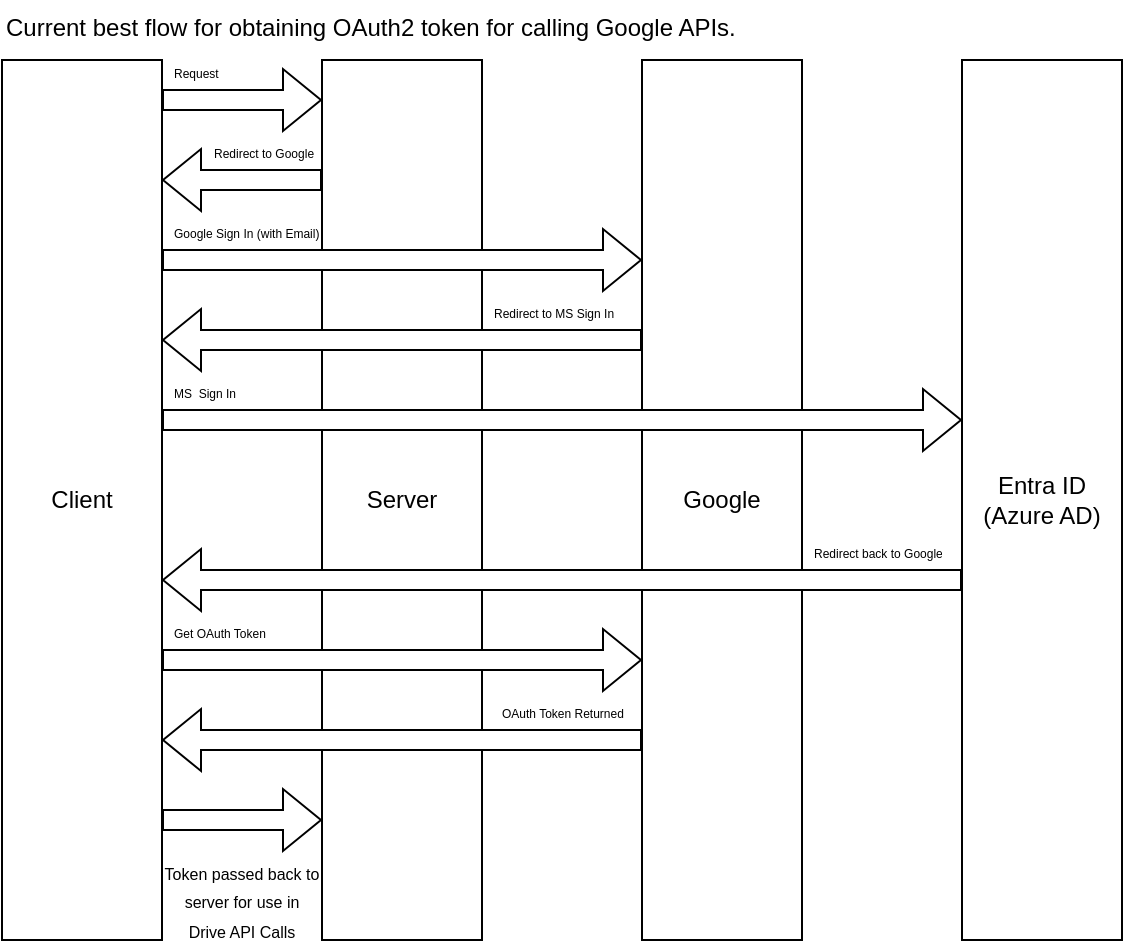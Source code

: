 <mxfile>
    <diagram name="Page-1" id="uVApmaPjzZhsXhgRBKTE">
        <mxGraphModel dx="789" dy="543" grid="0" gridSize="10" guides="1" tooltips="1" connect="1" arrows="1" fold="1" page="1" pageScale="1" pageWidth="827" pageHeight="1169" math="0" shadow="0">
            <root>
                <mxCell id="0"/>
                <mxCell id="1" parent="0"/>
                <mxCell id="ya3n5F7Co5tdoJT3sJoZ-3" value="Client" style="rounded=0;whiteSpace=wrap;html=1;" parent="1" vertex="1">
                    <mxGeometry x="80" y="80" width="80" height="440" as="geometry"/>
                </mxCell>
                <mxCell id="ya3n5F7Co5tdoJT3sJoZ-4" value="Server" style="rounded=0;whiteSpace=wrap;html=1;" parent="1" vertex="1">
                    <mxGeometry x="240" y="80" width="80" height="440" as="geometry"/>
                </mxCell>
                <mxCell id="ya3n5F7Co5tdoJT3sJoZ-5" value="Google" style="rounded=0;whiteSpace=wrap;html=1;" parent="1" vertex="1">
                    <mxGeometry x="400" y="80" width="80" height="440" as="geometry"/>
                </mxCell>
                <mxCell id="ya3n5F7Co5tdoJT3sJoZ-6" value="Entra ID&lt;br&gt;(Azure AD)" style="rounded=0;whiteSpace=wrap;html=1;" parent="1" vertex="1">
                    <mxGeometry x="560" y="80" width="80" height="440" as="geometry"/>
                </mxCell>
                <mxCell id="ya3n5F7Co5tdoJT3sJoZ-7" value="" style="shape=flexArrow;endArrow=classic;html=1;rounded=0;fillColor=default;" parent="1" edge="1">
                    <mxGeometry width="50" height="50" relative="1" as="geometry">
                        <mxPoint x="160" y="100" as="sourcePoint"/>
                        <mxPoint x="240" y="100" as="targetPoint"/>
                    </mxGeometry>
                </mxCell>
                <mxCell id="ya3n5F7Co5tdoJT3sJoZ-9" value="" style="shape=flexArrow;endArrow=classic;html=1;rounded=0;fillColor=default;" parent="1" edge="1">
                    <mxGeometry width="50" height="50" relative="1" as="geometry">
                        <mxPoint x="240" y="140" as="sourcePoint"/>
                        <mxPoint x="160" y="140" as="targetPoint"/>
                    </mxGeometry>
                </mxCell>
                <mxCell id="ya3n5F7Co5tdoJT3sJoZ-10" value="&lt;font style=&quot;font-size: 6px;&quot;&gt;Redirect to Google&lt;/font&gt;" style="text;strokeColor=none;fillColor=none;align=left;verticalAlign=middle;spacingLeft=4;spacingRight=4;overflow=hidden;points=[[0,0.5],[1,0.5]];portConstraint=eastwest;rotatable=0;whiteSpace=wrap;html=1;" parent="1" vertex="1">
                    <mxGeometry x="180" y="110" width="80" height="30" as="geometry"/>
                </mxCell>
                <mxCell id="ya3n5F7Co5tdoJT3sJoZ-13" value="&lt;font style=&quot;font-size: 6px;&quot;&gt;Request&amp;nbsp;&lt;/font&gt;" style="text;strokeColor=none;fillColor=none;align=left;verticalAlign=middle;spacingLeft=4;spacingRight=4;overflow=hidden;points=[[0,0.5],[1,0.5]];portConstraint=eastwest;rotatable=0;whiteSpace=wrap;html=1;" parent="1" vertex="1">
                    <mxGeometry x="160" y="70" width="80" height="30" as="geometry"/>
                </mxCell>
                <mxCell id="ya3n5F7Co5tdoJT3sJoZ-14" value="" style="shape=flexArrow;endArrow=classic;html=1;rounded=0;fillColor=default;" parent="1" edge="1">
                    <mxGeometry width="50" height="50" relative="1" as="geometry">
                        <mxPoint x="160" y="180" as="sourcePoint"/>
                        <mxPoint x="400" y="180" as="targetPoint"/>
                    </mxGeometry>
                </mxCell>
                <mxCell id="ya3n5F7Co5tdoJT3sJoZ-15" value="&lt;font style=&quot;font-size: 6px;&quot;&gt;Google Sign In (with Email)&lt;/font&gt;" style="text;strokeColor=none;fillColor=none;align=left;verticalAlign=middle;spacingLeft=4;spacingRight=4;overflow=hidden;points=[[0,0.5],[1,0.5]];portConstraint=eastwest;rotatable=0;whiteSpace=wrap;html=1;" parent="1" vertex="1">
                    <mxGeometry x="160" y="150" width="90" height="30" as="geometry"/>
                </mxCell>
                <mxCell id="ya3n5F7Co5tdoJT3sJoZ-16" value="" style="shape=flexArrow;endArrow=classic;html=1;rounded=0;fillColor=default;" parent="1" edge="1">
                    <mxGeometry width="50" height="50" relative="1" as="geometry">
                        <mxPoint x="400" y="220" as="sourcePoint"/>
                        <mxPoint x="160" y="220" as="targetPoint"/>
                    </mxGeometry>
                </mxCell>
                <mxCell id="ya3n5F7Co5tdoJT3sJoZ-17" value="&lt;font style=&quot;font-size: 6px;&quot;&gt;Redirect to MS Sign In&lt;/font&gt;" style="text;strokeColor=none;fillColor=none;align=left;verticalAlign=middle;spacingLeft=4;spacingRight=4;overflow=hidden;points=[[0,0.5],[1,0.5]];portConstraint=eastwest;rotatable=0;whiteSpace=wrap;html=1;" parent="1" vertex="1">
                    <mxGeometry x="320" y="190" width="90" height="30" as="geometry"/>
                </mxCell>
                <mxCell id="ya3n5F7Co5tdoJT3sJoZ-19" value="" style="shape=flexArrow;endArrow=classic;html=1;rounded=0;fillColor=default;" parent="1" edge="1">
                    <mxGeometry width="50" height="50" relative="1" as="geometry">
                        <mxPoint x="160" y="260" as="sourcePoint"/>
                        <mxPoint x="560" y="260" as="targetPoint"/>
                    </mxGeometry>
                </mxCell>
                <mxCell id="ya3n5F7Co5tdoJT3sJoZ-20" value="&lt;font style=&quot;font-size: 6px;&quot;&gt;MS&amp;nbsp; Sign In&lt;/font&gt;" style="text;strokeColor=none;fillColor=none;align=left;verticalAlign=middle;spacingLeft=4;spacingRight=4;overflow=hidden;points=[[0,0.5],[1,0.5]];portConstraint=eastwest;rotatable=0;whiteSpace=wrap;html=1;" parent="1" vertex="1">
                    <mxGeometry x="160" y="230" width="90" height="30" as="geometry"/>
                </mxCell>
                <mxCell id="ya3n5F7Co5tdoJT3sJoZ-21" value="" style="shape=flexArrow;endArrow=classic;html=1;rounded=0;fillColor=default;" parent="1" edge="1">
                    <mxGeometry width="50" height="50" relative="1" as="geometry">
                        <mxPoint x="560" y="340.0" as="sourcePoint"/>
                        <mxPoint x="160" y="340.0" as="targetPoint"/>
                    </mxGeometry>
                </mxCell>
                <mxCell id="ya3n5F7Co5tdoJT3sJoZ-23" value="&lt;font style=&quot;font-size: 6px;&quot;&gt;Redirect back to Google&lt;/font&gt;" style="text;strokeColor=none;fillColor=none;align=left;verticalAlign=middle;spacingLeft=4;spacingRight=4;overflow=hidden;points=[[0,0.5],[1,0.5]];portConstraint=eastwest;rotatable=0;whiteSpace=wrap;html=1;" parent="1" vertex="1">
                    <mxGeometry x="480" y="310" width="90" height="30" as="geometry"/>
                </mxCell>
                <mxCell id="ya3n5F7Co5tdoJT3sJoZ-24" value="" style="shape=flexArrow;endArrow=classic;html=1;rounded=0;fillColor=default;" parent="1" edge="1">
                    <mxGeometry width="50" height="50" relative="1" as="geometry">
                        <mxPoint x="160" y="380" as="sourcePoint"/>
                        <mxPoint x="400" y="380" as="targetPoint"/>
                    </mxGeometry>
                </mxCell>
                <mxCell id="ya3n5F7Co5tdoJT3sJoZ-25" value="&lt;font style=&quot;font-size: 6px;&quot;&gt;Get OAuth Token&lt;/font&gt;" style="text;strokeColor=none;fillColor=none;align=left;verticalAlign=middle;spacingLeft=4;spacingRight=4;overflow=hidden;points=[[0,0.5],[1,0.5]];portConstraint=eastwest;rotatable=0;whiteSpace=wrap;html=1;" parent="1" vertex="1">
                    <mxGeometry x="160" y="350" width="90" height="30" as="geometry"/>
                </mxCell>
                <mxCell id="ya3n5F7Co5tdoJT3sJoZ-26" value="" style="shape=flexArrow;endArrow=classic;html=1;rounded=0;fillColor=default;" parent="1" edge="1">
                    <mxGeometry width="50" height="50" relative="1" as="geometry">
                        <mxPoint x="400" y="420" as="sourcePoint"/>
                        <mxPoint x="160" y="420" as="targetPoint"/>
                    </mxGeometry>
                </mxCell>
                <mxCell id="ya3n5F7Co5tdoJT3sJoZ-27" value="&lt;font style=&quot;font-size: 6px;&quot;&gt;OAuth Token Returned&lt;/font&gt;" style="text;strokeColor=none;fillColor=none;align=left;verticalAlign=middle;spacingLeft=4;spacingRight=4;overflow=hidden;points=[[0,0.5],[1,0.5]];portConstraint=eastwest;rotatable=0;whiteSpace=wrap;html=1;" parent="1" vertex="1">
                    <mxGeometry x="324" y="390" width="90" height="30" as="geometry"/>
                </mxCell>
                <mxCell id="ya3n5F7Co5tdoJT3sJoZ-28" value="" style="shape=flexArrow;endArrow=classic;html=1;rounded=0;fillColor=default;" parent="1" edge="1">
                    <mxGeometry width="50" height="50" relative="1" as="geometry">
                        <mxPoint x="160" y="460" as="sourcePoint"/>
                        <mxPoint x="240" y="460" as="targetPoint"/>
                    </mxGeometry>
                </mxCell>
                <mxCell id="ya3n5F7Co5tdoJT3sJoZ-29" value="&lt;font style=&quot;font-size: 8px;&quot;&gt;Token passed back to server for use in Drive API Calls&lt;/font&gt;" style="text;html=1;strokeColor=none;fillColor=none;align=center;verticalAlign=middle;whiteSpace=wrap;rounded=0;" parent="1" vertex="1">
                    <mxGeometry x="160" y="480" width="80" height="40" as="geometry"/>
                </mxCell>
                <mxCell id="2" value="Current best flow for obtaining OAuth2 token for calling Google APIs.&amp;nbsp;" style="text;html=1;strokeColor=none;fillColor=none;align=left;verticalAlign=top;whiteSpace=wrap;rounded=0;" vertex="1" parent="1">
                    <mxGeometry x="80" y="50" width="560" height="30" as="geometry"/>
                </mxCell>
            </root>
        </mxGraphModel>
    </diagram>
</mxfile>
